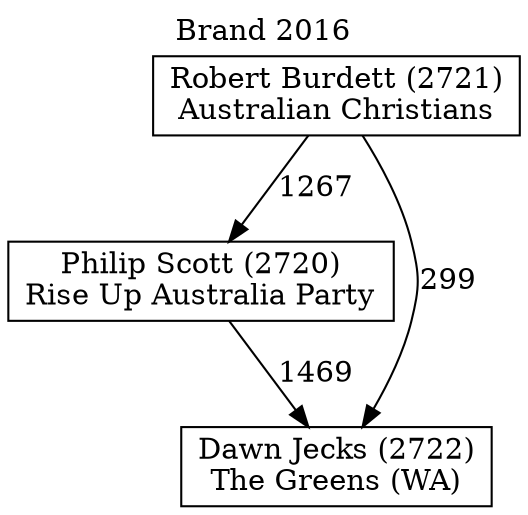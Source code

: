 // House preference flow
digraph "Dawn Jecks (2722)_Brand_2016" {
	graph [label="Brand 2016" labelloc=t mclimit=10]
	node [shape=box]
	"Robert Burdett (2721)" [label="Robert Burdett (2721)
Australian Christians"]
	"Philip Scott (2720)" [label="Philip Scott (2720)
Rise Up Australia Party"]
	"Dawn Jecks (2722)" [label="Dawn Jecks (2722)
The Greens (WA)"]
	"Robert Burdett (2721)" -> "Dawn Jecks (2722)" [label=299]
	"Philip Scott (2720)" -> "Dawn Jecks (2722)" [label=1469]
	"Robert Burdett (2721)" -> "Philip Scott (2720)" [label=1267]
}
